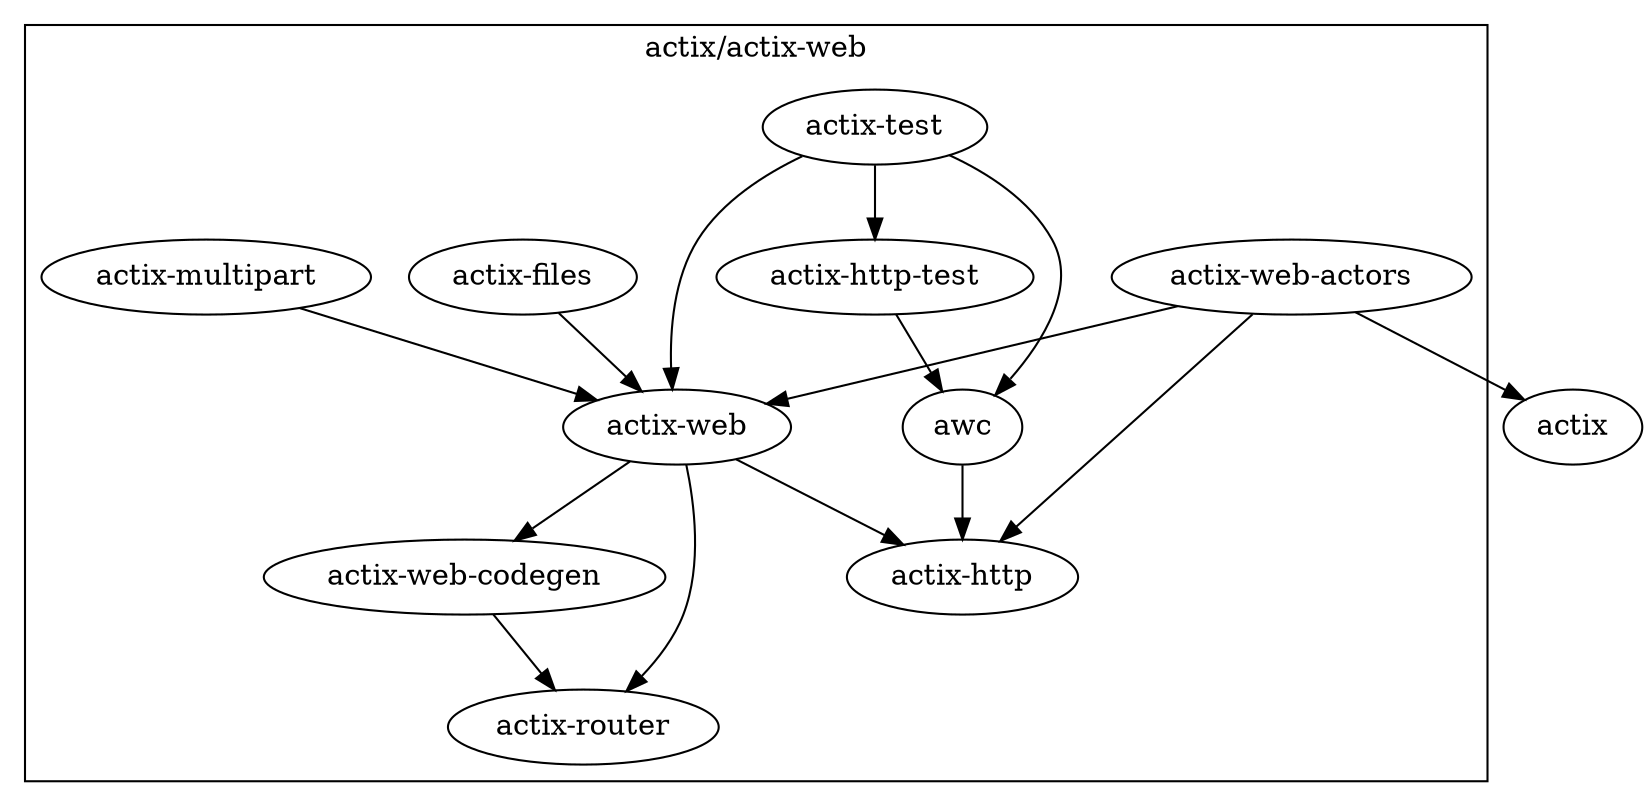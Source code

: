 digraph {
    subgraph cluster_web {
        label="actix/actix-web"
        "awc"
        "actix-web"
        "actix-files"
        "actix-http"
        "actix-multipart"
        "actix-web-actors"
        "actix-web-codegen"
        "actix-http-test"
        "actix-test"
        "actix-router"
    }

    "actix-web" -> { "actix-web-codegen" "actix-http" "actix-router" }
    "awc" -> { "actix-http" }
    "actix-web-codegen" -> { "actix-router" }
    "actix-web-actors" -> { "actix" "actix-web" "actix-http" }
    "actix-multipart" -> { "actix-web" }
    "actix-files" -> { "actix-web" }
    "actix-http-test" -> { "awc" }
    "actix-test" -> { "actix-web" "awc" "actix-http-test" }
}

